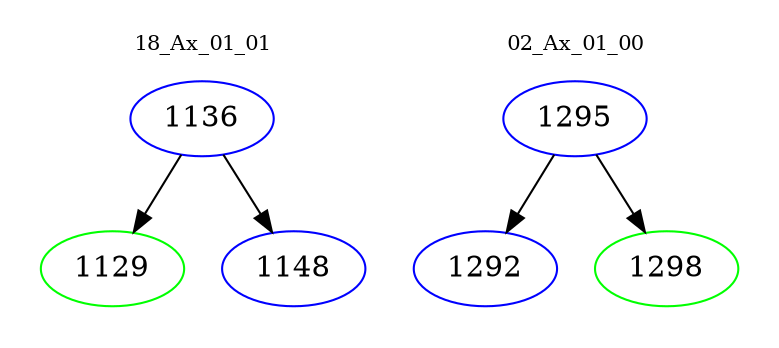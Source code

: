 digraph{
subgraph cluster_0 {
color = white
label = "18_Ax_01_01";
fontsize=10;
T0_1136 [label="1136", color="blue"]
T0_1136 -> T0_1129 [color="black"]
T0_1129 [label="1129", color="green"]
T0_1136 -> T0_1148 [color="black"]
T0_1148 [label="1148", color="blue"]
}
subgraph cluster_1 {
color = white
label = "02_Ax_01_00";
fontsize=10;
T1_1295 [label="1295", color="blue"]
T1_1295 -> T1_1292 [color="black"]
T1_1292 [label="1292", color="blue"]
T1_1295 -> T1_1298 [color="black"]
T1_1298 [label="1298", color="green"]
}
}
